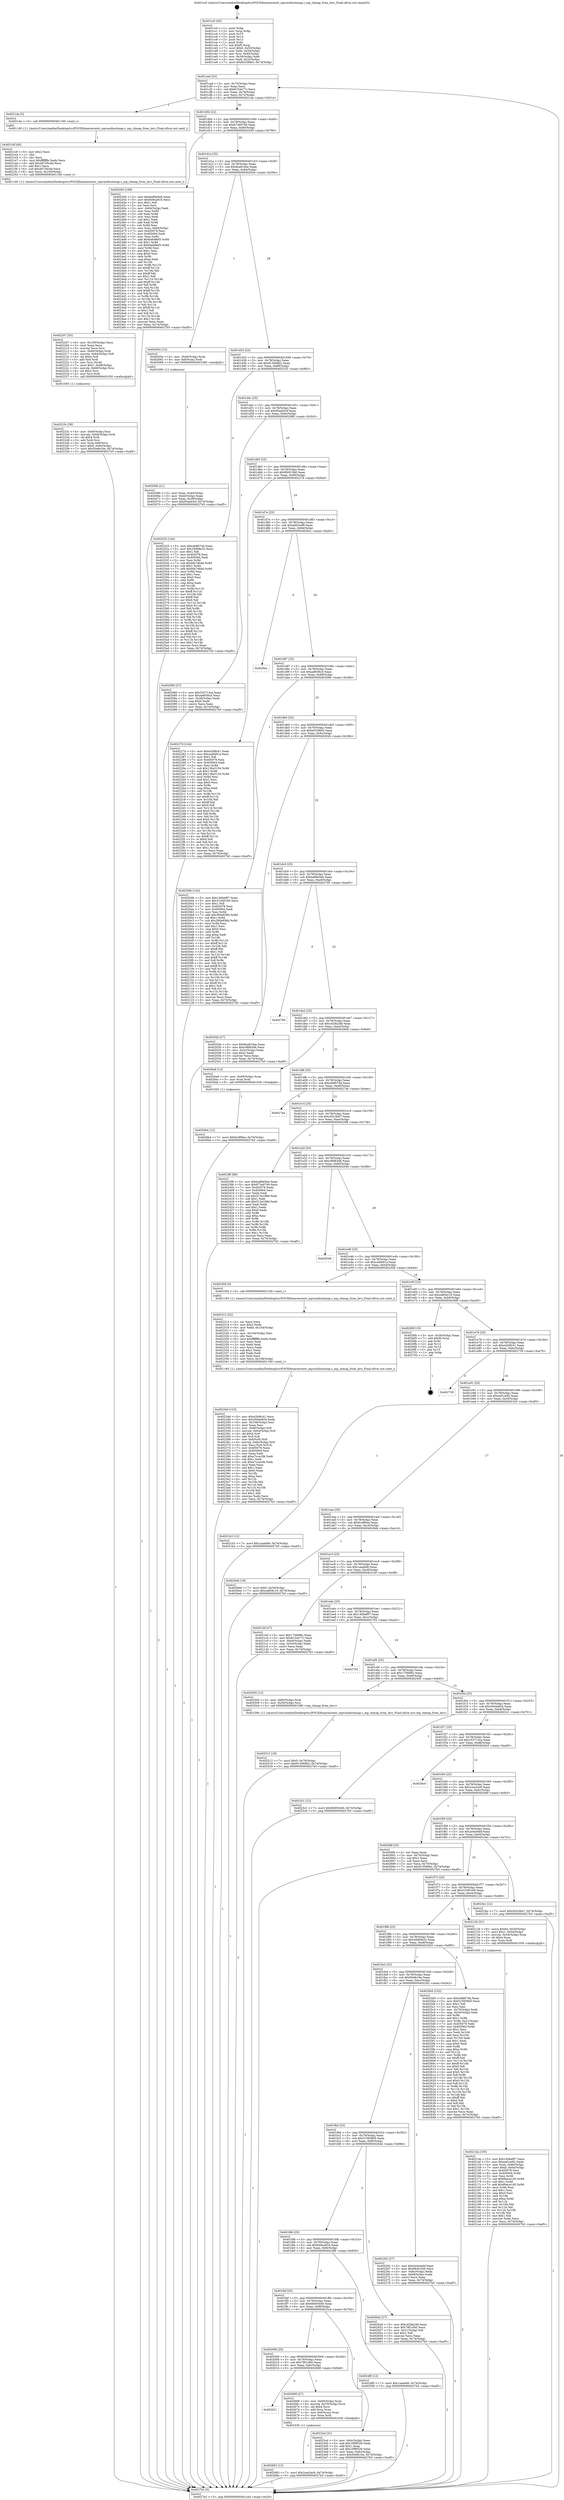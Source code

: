 digraph "0x401cc0" {
  label = "0x401cc0 (/mnt/c/Users/mathe/Desktop/tcc/POCII/binaries/extr_mpvaudiochmap.c_mp_chmap_from_lavc_Final-ollvm.out::main(0))"
  labelloc = "t"
  node[shape=record]

  Entry [label="",width=0.3,height=0.3,shape=circle,fillcolor=black,style=filled]
  "0x401ced" [label="{
     0x401ced [23]\l
     | [instrs]\l
     &nbsp;&nbsp;0x401ced \<+3\>: mov -0x74(%rbp),%eax\l
     &nbsp;&nbsp;0x401cf0 \<+2\>: mov %eax,%ecx\l
     &nbsp;&nbsp;0x401cf2 \<+6\>: sub $0x8154e77c,%ecx\l
     &nbsp;&nbsp;0x401cf8 \<+3\>: mov %eax,-0x78(%rbp)\l
     &nbsp;&nbsp;0x401cfb \<+3\>: mov %ecx,-0x7c(%rbp)\l
     &nbsp;&nbsp;0x401cfe \<+6\>: je 00000000004021da \<main+0x51a\>\l
  }"]
  "0x4021da" [label="{
     0x4021da [5]\l
     | [instrs]\l
     &nbsp;&nbsp;0x4021da \<+5\>: call 0000000000401160 \<next_i\>\l
     | [calls]\l
     &nbsp;&nbsp;0x401160 \{1\} (/mnt/c/Users/mathe/Desktop/tcc/POCII/binaries/extr_mpvaudiochmap.c_mp_chmap_from_lavc_Final-ollvm.out::next_i)\l
  }"]
  "0x401d04" [label="{
     0x401d04 [22]\l
     | [instrs]\l
     &nbsp;&nbsp;0x401d04 \<+5\>: jmp 0000000000401d09 \<main+0x49\>\l
     &nbsp;&nbsp;0x401d09 \<+3\>: mov -0x78(%rbp),%eax\l
     &nbsp;&nbsp;0x401d0c \<+5\>: sub $0x873e9749,%eax\l
     &nbsp;&nbsp;0x401d11 \<+3\>: mov %eax,-0x80(%rbp)\l
     &nbsp;&nbsp;0x401d14 \<+6\>: je 0000000000402450 \<main+0x790\>\l
  }"]
  Exit [label="",width=0.3,height=0.3,shape=circle,fillcolor=black,style=filled,peripheries=2]
  "0x402450" [label="{
     0x402450 [169]\l
     | [instrs]\l
     &nbsp;&nbsp;0x402450 \<+5\>: mov $0xba89e5eb,%eax\l
     &nbsp;&nbsp;0x402455 \<+5\>: mov $0x649ca916,%ecx\l
     &nbsp;&nbsp;0x40245a \<+2\>: mov $0x1,%dl\l
     &nbsp;&nbsp;0x40245c \<+2\>: xor %esi,%esi\l
     &nbsp;&nbsp;0x40245e \<+3\>: mov -0x64(%rbp),%edi\l
     &nbsp;&nbsp;0x402461 \<+3\>: mov %esi,%r8d\l
     &nbsp;&nbsp;0x402464 \<+3\>: sub %edi,%r8d\l
     &nbsp;&nbsp;0x402467 \<+2\>: mov %esi,%edi\l
     &nbsp;&nbsp;0x402469 \<+3\>: sub $0x1,%edi\l
     &nbsp;&nbsp;0x40246c \<+3\>: add %edi,%r8d\l
     &nbsp;&nbsp;0x40246f \<+3\>: sub %r8d,%esi\l
     &nbsp;&nbsp;0x402472 \<+3\>: mov %esi,-0x64(%rbp)\l
     &nbsp;&nbsp;0x402475 \<+7\>: mov 0x405078,%esi\l
     &nbsp;&nbsp;0x40247c \<+7\>: mov 0x405064,%edi\l
     &nbsp;&nbsp;0x402483 \<+3\>: mov %esi,%r8d\l
     &nbsp;&nbsp;0x402486 \<+7\>: add $0x6a6d8ef3,%r8d\l
     &nbsp;&nbsp;0x40248d \<+4\>: sub $0x1,%r8d\l
     &nbsp;&nbsp;0x402491 \<+7\>: sub $0x6a6d8ef3,%r8d\l
     &nbsp;&nbsp;0x402498 \<+4\>: imul %r8d,%esi\l
     &nbsp;&nbsp;0x40249c \<+3\>: and $0x1,%esi\l
     &nbsp;&nbsp;0x40249f \<+3\>: cmp $0x0,%esi\l
     &nbsp;&nbsp;0x4024a2 \<+4\>: sete %r9b\l
     &nbsp;&nbsp;0x4024a6 \<+3\>: cmp $0xa,%edi\l
     &nbsp;&nbsp;0x4024a9 \<+4\>: setl %r10b\l
     &nbsp;&nbsp;0x4024ad \<+3\>: mov %r9b,%r11b\l
     &nbsp;&nbsp;0x4024b0 \<+4\>: xor $0xff,%r11b\l
     &nbsp;&nbsp;0x4024b4 \<+3\>: mov %r10b,%bl\l
     &nbsp;&nbsp;0x4024b7 \<+3\>: xor $0xff,%bl\l
     &nbsp;&nbsp;0x4024ba \<+3\>: xor $0x1,%dl\l
     &nbsp;&nbsp;0x4024bd \<+3\>: mov %r11b,%r14b\l
     &nbsp;&nbsp;0x4024c0 \<+4\>: and $0xff,%r14b\l
     &nbsp;&nbsp;0x4024c4 \<+3\>: and %dl,%r9b\l
     &nbsp;&nbsp;0x4024c7 \<+3\>: mov %bl,%r15b\l
     &nbsp;&nbsp;0x4024ca \<+4\>: and $0xff,%r15b\l
     &nbsp;&nbsp;0x4024ce \<+3\>: and %dl,%r10b\l
     &nbsp;&nbsp;0x4024d1 \<+3\>: or %r9b,%r14b\l
     &nbsp;&nbsp;0x4024d4 \<+3\>: or %r10b,%r15b\l
     &nbsp;&nbsp;0x4024d7 \<+3\>: xor %r15b,%r14b\l
     &nbsp;&nbsp;0x4024da \<+3\>: or %bl,%r11b\l
     &nbsp;&nbsp;0x4024dd \<+4\>: xor $0xff,%r11b\l
     &nbsp;&nbsp;0x4024e1 \<+3\>: or $0x1,%dl\l
     &nbsp;&nbsp;0x4024e4 \<+3\>: and %dl,%r11b\l
     &nbsp;&nbsp;0x4024e7 \<+3\>: or %r11b,%r14b\l
     &nbsp;&nbsp;0x4024ea \<+4\>: test $0x1,%r14b\l
     &nbsp;&nbsp;0x4024ee \<+3\>: cmovne %ecx,%eax\l
     &nbsp;&nbsp;0x4024f1 \<+3\>: mov %eax,-0x74(%rbp)\l
     &nbsp;&nbsp;0x4024f4 \<+5\>: jmp 00000000004027b5 \<main+0xaf5\>\l
  }"]
  "0x401d1a" [label="{
     0x401d1a [25]\l
     | [instrs]\l
     &nbsp;&nbsp;0x401d1a \<+5\>: jmp 0000000000401d1f \<main+0x5f\>\l
     &nbsp;&nbsp;0x401d1f \<+3\>: mov -0x78(%rbp),%eax\l
     &nbsp;&nbsp;0x401d22 \<+5\>: sub $0x8ca810ee,%eax\l
     &nbsp;&nbsp;0x401d27 \<+6\>: mov %eax,-0x84(%rbp)\l
     &nbsp;&nbsp;0x401d2d \<+6\>: je 000000000040205e \<main+0x39e\>\l
  }"]
  "0x4026b4" [label="{
     0x4026b4 [12]\l
     | [instrs]\l
     &nbsp;&nbsp;0x4026b4 \<+7\>: movl $0xfcc8f0ea,-0x74(%rbp)\l
     &nbsp;&nbsp;0x4026bb \<+5\>: jmp 00000000004027b5 \<main+0xaf5\>\l
  }"]
  "0x40205e" [label="{
     0x40205e [13]\l
     | [instrs]\l
     &nbsp;&nbsp;0x40205e \<+4\>: mov -0x40(%rbp),%rax\l
     &nbsp;&nbsp;0x402062 \<+4\>: mov 0x8(%rax),%rdi\l
     &nbsp;&nbsp;0x402066 \<+5\>: call 0000000000401060 \<atoi@plt\>\l
     | [calls]\l
     &nbsp;&nbsp;0x401060 \{1\} (unknown)\l
  }"]
  "0x401d33" [label="{
     0x401d33 [25]\l
     | [instrs]\l
     &nbsp;&nbsp;0x401d33 \<+5\>: jmp 0000000000401d38 \<main+0x78\>\l
     &nbsp;&nbsp;0x401d38 \<+3\>: mov -0x78(%rbp),%eax\l
     &nbsp;&nbsp;0x401d3b \<+5\>: sub $0x913069b2,%eax\l
     &nbsp;&nbsp;0x401d40 \<+6\>: mov %eax,-0x88(%rbp)\l
     &nbsp;&nbsp;0x401d46 \<+6\>: je 0000000000402525 \<main+0x865\>\l
  }"]
  "0x402683" [label="{
     0x402683 [12]\l
     | [instrs]\l
     &nbsp;&nbsp;0x402683 \<+7\>: movl $0x2cea3ac9,-0x74(%rbp)\l
     &nbsp;&nbsp;0x40268a \<+5\>: jmp 00000000004027b5 \<main+0xaf5\>\l
  }"]
  "0x402525" [label="{
     0x402525 [144]\l
     | [instrs]\l
     &nbsp;&nbsp;0x402525 \<+5\>: mov $0xc8df07d4,%eax\l
     &nbsp;&nbsp;0x40252a \<+5\>: mov $0x3dd08e32,%ecx\l
     &nbsp;&nbsp;0x40252f \<+2\>: mov $0x1,%dl\l
     &nbsp;&nbsp;0x402531 \<+7\>: mov 0x405078,%esi\l
     &nbsp;&nbsp;0x402538 \<+7\>: mov 0x405064,%edi\l
     &nbsp;&nbsp;0x40253f \<+3\>: mov %esi,%r8d\l
     &nbsp;&nbsp;0x402542 \<+7\>: sub $0xbfa746dd,%r8d\l
     &nbsp;&nbsp;0x402549 \<+4\>: sub $0x1,%r8d\l
     &nbsp;&nbsp;0x40254d \<+7\>: add $0xbfa746dd,%r8d\l
     &nbsp;&nbsp;0x402554 \<+4\>: imul %r8d,%esi\l
     &nbsp;&nbsp;0x402558 \<+3\>: and $0x1,%esi\l
     &nbsp;&nbsp;0x40255b \<+3\>: cmp $0x0,%esi\l
     &nbsp;&nbsp;0x40255e \<+4\>: sete %r9b\l
     &nbsp;&nbsp;0x402562 \<+3\>: cmp $0xa,%edi\l
     &nbsp;&nbsp;0x402565 \<+4\>: setl %r10b\l
     &nbsp;&nbsp;0x402569 \<+3\>: mov %r9b,%r11b\l
     &nbsp;&nbsp;0x40256c \<+4\>: xor $0xff,%r11b\l
     &nbsp;&nbsp;0x402570 \<+3\>: mov %r10b,%bl\l
     &nbsp;&nbsp;0x402573 \<+3\>: xor $0xff,%bl\l
     &nbsp;&nbsp;0x402576 \<+3\>: xor $0x0,%dl\l
     &nbsp;&nbsp;0x402579 \<+3\>: mov %r11b,%r14b\l
     &nbsp;&nbsp;0x40257c \<+4\>: and $0x0,%r14b\l
     &nbsp;&nbsp;0x402580 \<+3\>: and %dl,%r9b\l
     &nbsp;&nbsp;0x402583 \<+3\>: mov %bl,%r15b\l
     &nbsp;&nbsp;0x402586 \<+4\>: and $0x0,%r15b\l
     &nbsp;&nbsp;0x40258a \<+3\>: and %dl,%r10b\l
     &nbsp;&nbsp;0x40258d \<+3\>: or %r9b,%r14b\l
     &nbsp;&nbsp;0x402590 \<+3\>: or %r10b,%r15b\l
     &nbsp;&nbsp;0x402593 \<+3\>: xor %r15b,%r14b\l
     &nbsp;&nbsp;0x402596 \<+3\>: or %bl,%r11b\l
     &nbsp;&nbsp;0x402599 \<+4\>: xor $0xff,%r11b\l
     &nbsp;&nbsp;0x40259d \<+3\>: or $0x0,%dl\l
     &nbsp;&nbsp;0x4025a0 \<+3\>: and %dl,%r11b\l
     &nbsp;&nbsp;0x4025a3 \<+3\>: or %r11b,%r14b\l
     &nbsp;&nbsp;0x4025a6 \<+4\>: test $0x1,%r14b\l
     &nbsp;&nbsp;0x4025aa \<+3\>: cmovne %ecx,%eax\l
     &nbsp;&nbsp;0x4025ad \<+3\>: mov %eax,-0x74(%rbp)\l
     &nbsp;&nbsp;0x4025b0 \<+5\>: jmp 00000000004027b5 \<main+0xaf5\>\l
  }"]
  "0x401d4c" [label="{
     0x401d4c [25]\l
     | [instrs]\l
     &nbsp;&nbsp;0x401d4c \<+5\>: jmp 0000000000401d51 \<main+0x91\>\l
     &nbsp;&nbsp;0x401d51 \<+3\>: mov -0x78(%rbp),%eax\l
     &nbsp;&nbsp;0x401d54 \<+5\>: sub $0x95aeb3cf,%eax\l
     &nbsp;&nbsp;0x401d59 \<+6\>: mov %eax,-0x8c(%rbp)\l
     &nbsp;&nbsp;0x401d5f \<+6\>: je 0000000000402080 \<main+0x3c0\>\l
  }"]
  "0x402021" [label="{
     0x402021\l
  }", style=dashed]
  "0x402080" [label="{
     0x402080 [27]\l
     | [instrs]\l
     &nbsp;&nbsp;0x402080 \<+5\>: mov $0x253713ca,%eax\l
     &nbsp;&nbsp;0x402085 \<+5\>: mov $0xaef036c5,%ecx\l
     &nbsp;&nbsp;0x40208a \<+3\>: mov -0x28(%rbp),%edx\l
     &nbsp;&nbsp;0x40208d \<+3\>: cmp $0x0,%edx\l
     &nbsp;&nbsp;0x402090 \<+3\>: cmove %ecx,%eax\l
     &nbsp;&nbsp;0x402093 \<+3\>: mov %eax,-0x74(%rbp)\l
     &nbsp;&nbsp;0x402096 \<+5\>: jmp 00000000004027b5 \<main+0xaf5\>\l
  }"]
  "0x401d65" [label="{
     0x401d65 [25]\l
     | [instrs]\l
     &nbsp;&nbsp;0x401d65 \<+5\>: jmp 0000000000401d6a \<main+0xaa\>\l
     &nbsp;&nbsp;0x401d6a \<+3\>: mov -0x78(%rbp),%eax\l
     &nbsp;&nbsp;0x401d6d \<+5\>: sub $0x9fc915b6,%eax\l
     &nbsp;&nbsp;0x401d72 \<+6\>: mov %eax,-0x90(%rbp)\l
     &nbsp;&nbsp;0x401d78 \<+6\>: je 000000000040227d \<main+0x5bd\>\l
  }"]
  "0x402668" [label="{
     0x402668 [27]\l
     | [instrs]\l
     &nbsp;&nbsp;0x402668 \<+4\>: mov -0x60(%rbp),%rax\l
     &nbsp;&nbsp;0x40266c \<+4\>: movslq -0x70(%rbp),%rcx\l
     &nbsp;&nbsp;0x402670 \<+4\>: shl $0x4,%rcx\l
     &nbsp;&nbsp;0x402674 \<+3\>: add %rcx,%rax\l
     &nbsp;&nbsp;0x402677 \<+4\>: mov 0x8(%rax),%rax\l
     &nbsp;&nbsp;0x40267b \<+3\>: mov %rax,%rdi\l
     &nbsp;&nbsp;0x40267e \<+5\>: call 0000000000401030 \<free@plt\>\l
     | [calls]\l
     &nbsp;&nbsp;0x401030 \{1\} (unknown)\l
  }"]
  "0x40227d" [label="{
     0x40227d [144]\l
     | [instrs]\l
     &nbsp;&nbsp;0x40227d \<+5\>: mov $0xe2b9fc41,%eax\l
     &nbsp;&nbsp;0x402282 \<+5\>: mov $0xca4f491a,%ecx\l
     &nbsp;&nbsp;0x402287 \<+2\>: mov $0x1,%dl\l
     &nbsp;&nbsp;0x402289 \<+7\>: mov 0x405078,%esi\l
     &nbsp;&nbsp;0x402290 \<+7\>: mov 0x405064,%edi\l
     &nbsp;&nbsp;0x402297 \<+3\>: mov %esi,%r8d\l
     &nbsp;&nbsp;0x40229a \<+7\>: sub $0x136a3154,%r8d\l
     &nbsp;&nbsp;0x4022a1 \<+4\>: sub $0x1,%r8d\l
     &nbsp;&nbsp;0x4022a5 \<+7\>: add $0x136a3154,%r8d\l
     &nbsp;&nbsp;0x4022ac \<+4\>: imul %r8d,%esi\l
     &nbsp;&nbsp;0x4022b0 \<+3\>: and $0x1,%esi\l
     &nbsp;&nbsp;0x4022b3 \<+3\>: cmp $0x0,%esi\l
     &nbsp;&nbsp;0x4022b6 \<+4\>: sete %r9b\l
     &nbsp;&nbsp;0x4022ba \<+3\>: cmp $0xa,%edi\l
     &nbsp;&nbsp;0x4022bd \<+4\>: setl %r10b\l
     &nbsp;&nbsp;0x4022c1 \<+3\>: mov %r9b,%r11b\l
     &nbsp;&nbsp;0x4022c4 \<+4\>: xor $0xff,%r11b\l
     &nbsp;&nbsp;0x4022c8 \<+3\>: mov %r10b,%bl\l
     &nbsp;&nbsp;0x4022cb \<+3\>: xor $0xff,%bl\l
     &nbsp;&nbsp;0x4022ce \<+3\>: xor $0x0,%dl\l
     &nbsp;&nbsp;0x4022d1 \<+3\>: mov %r11b,%r14b\l
     &nbsp;&nbsp;0x4022d4 \<+4\>: and $0x0,%r14b\l
     &nbsp;&nbsp;0x4022d8 \<+3\>: and %dl,%r9b\l
     &nbsp;&nbsp;0x4022db \<+3\>: mov %bl,%r15b\l
     &nbsp;&nbsp;0x4022de \<+4\>: and $0x0,%r15b\l
     &nbsp;&nbsp;0x4022e2 \<+3\>: and %dl,%r10b\l
     &nbsp;&nbsp;0x4022e5 \<+3\>: or %r9b,%r14b\l
     &nbsp;&nbsp;0x4022e8 \<+3\>: or %r10b,%r15b\l
     &nbsp;&nbsp;0x4022eb \<+3\>: xor %r15b,%r14b\l
     &nbsp;&nbsp;0x4022ee \<+3\>: or %bl,%r11b\l
     &nbsp;&nbsp;0x4022f1 \<+4\>: xor $0xff,%r11b\l
     &nbsp;&nbsp;0x4022f5 \<+3\>: or $0x0,%dl\l
     &nbsp;&nbsp;0x4022f8 \<+3\>: and %dl,%r11b\l
     &nbsp;&nbsp;0x4022fb \<+3\>: or %r11b,%r14b\l
     &nbsp;&nbsp;0x4022fe \<+4\>: test $0x1,%r14b\l
     &nbsp;&nbsp;0x402302 \<+3\>: cmovne %ecx,%eax\l
     &nbsp;&nbsp;0x402305 \<+3\>: mov %eax,-0x74(%rbp)\l
     &nbsp;&nbsp;0x402308 \<+5\>: jmp 00000000004027b5 \<main+0xaf5\>\l
  }"]
  "0x401d7e" [label="{
     0x401d7e [25]\l
     | [instrs]\l
     &nbsp;&nbsp;0x401d7e \<+5\>: jmp 0000000000401d83 \<main+0xc3\>\l
     &nbsp;&nbsp;0x401d83 \<+3\>: mov -0x78(%rbp),%eax\l
     &nbsp;&nbsp;0x401d86 \<+5\>: sub $0xab63cef9,%eax\l
     &nbsp;&nbsp;0x401d8b \<+6\>: mov %eax,-0x94(%rbp)\l
     &nbsp;&nbsp;0x401d91 \<+6\>: je 00000000004026cc \<main+0xa0c\>\l
  }"]
  "0x402512" [label="{
     0x402512 [19]\l
     | [instrs]\l
     &nbsp;&nbsp;0x402512 \<+7\>: movl $0x0,-0x70(%rbp)\l
     &nbsp;&nbsp;0x402519 \<+7\>: movl $0x913069b2,-0x74(%rbp)\l
     &nbsp;&nbsp;0x402520 \<+5\>: jmp 00000000004027b5 \<main+0xaf5\>\l
  }"]
  "0x4026cc" [label="{
     0x4026cc\l
  }", style=dashed]
  "0x401d97" [label="{
     0x401d97 [25]\l
     | [instrs]\l
     &nbsp;&nbsp;0x401d97 \<+5\>: jmp 0000000000401d9c \<main+0xdc\>\l
     &nbsp;&nbsp;0x401d9c \<+3\>: mov -0x78(%rbp),%eax\l
     &nbsp;&nbsp;0x401d9f \<+5\>: sub $0xaef036c5,%eax\l
     &nbsp;&nbsp;0x401da4 \<+6\>: mov %eax,-0x98(%rbp)\l
     &nbsp;&nbsp;0x401daa \<+6\>: je 000000000040209b \<main+0x3db\>\l
  }"]
  "0x402008" [label="{
     0x402008 [25]\l
     | [instrs]\l
     &nbsp;&nbsp;0x402008 \<+5\>: jmp 000000000040200d \<main+0x34d\>\l
     &nbsp;&nbsp;0x40200d \<+3\>: mov -0x78(%rbp),%eax\l
     &nbsp;&nbsp;0x402010 \<+5\>: sub $0x79f1cf40,%eax\l
     &nbsp;&nbsp;0x402015 \<+6\>: mov %eax,-0xfc(%rbp)\l
     &nbsp;&nbsp;0x40201b \<+6\>: je 0000000000402668 \<main+0x9a8\>\l
  }"]
  "0x40209b" [label="{
     0x40209b [144]\l
     | [instrs]\l
     &nbsp;&nbsp;0x40209b \<+5\>: mov $0x140bef97,%eax\l
     &nbsp;&nbsp;0x4020a0 \<+5\>: mov $0x31040160,%ecx\l
     &nbsp;&nbsp;0x4020a5 \<+2\>: mov $0x1,%dl\l
     &nbsp;&nbsp;0x4020a7 \<+7\>: mov 0x405078,%esi\l
     &nbsp;&nbsp;0x4020ae \<+7\>: mov 0x405064,%edi\l
     &nbsp;&nbsp;0x4020b5 \<+3\>: mov %esi,%r8d\l
     &nbsp;&nbsp;0x4020b8 \<+7\>: add $0x390a936b,%r8d\l
     &nbsp;&nbsp;0x4020bf \<+4\>: sub $0x1,%r8d\l
     &nbsp;&nbsp;0x4020c3 \<+7\>: sub $0x390a936b,%r8d\l
     &nbsp;&nbsp;0x4020ca \<+4\>: imul %r8d,%esi\l
     &nbsp;&nbsp;0x4020ce \<+3\>: and $0x1,%esi\l
     &nbsp;&nbsp;0x4020d1 \<+3\>: cmp $0x0,%esi\l
     &nbsp;&nbsp;0x4020d4 \<+4\>: sete %r9b\l
     &nbsp;&nbsp;0x4020d8 \<+3\>: cmp $0xa,%edi\l
     &nbsp;&nbsp;0x4020db \<+4\>: setl %r10b\l
     &nbsp;&nbsp;0x4020df \<+3\>: mov %r9b,%r11b\l
     &nbsp;&nbsp;0x4020e2 \<+4\>: xor $0xff,%r11b\l
     &nbsp;&nbsp;0x4020e6 \<+3\>: mov %r10b,%bl\l
     &nbsp;&nbsp;0x4020e9 \<+3\>: xor $0xff,%bl\l
     &nbsp;&nbsp;0x4020ec \<+3\>: xor $0x1,%dl\l
     &nbsp;&nbsp;0x4020ef \<+3\>: mov %r11b,%r14b\l
     &nbsp;&nbsp;0x4020f2 \<+4\>: and $0xff,%r14b\l
     &nbsp;&nbsp;0x4020f6 \<+3\>: and %dl,%r9b\l
     &nbsp;&nbsp;0x4020f9 \<+3\>: mov %bl,%r15b\l
     &nbsp;&nbsp;0x4020fc \<+4\>: and $0xff,%r15b\l
     &nbsp;&nbsp;0x402100 \<+3\>: and %dl,%r10b\l
     &nbsp;&nbsp;0x402103 \<+3\>: or %r9b,%r14b\l
     &nbsp;&nbsp;0x402106 \<+3\>: or %r10b,%r15b\l
     &nbsp;&nbsp;0x402109 \<+3\>: xor %r15b,%r14b\l
     &nbsp;&nbsp;0x40210c \<+3\>: or %bl,%r11b\l
     &nbsp;&nbsp;0x40210f \<+4\>: xor $0xff,%r11b\l
     &nbsp;&nbsp;0x402113 \<+3\>: or $0x1,%dl\l
     &nbsp;&nbsp;0x402116 \<+3\>: and %dl,%r11b\l
     &nbsp;&nbsp;0x402119 \<+3\>: or %r11b,%r14b\l
     &nbsp;&nbsp;0x40211c \<+4\>: test $0x1,%r14b\l
     &nbsp;&nbsp;0x402120 \<+3\>: cmovne %ecx,%eax\l
     &nbsp;&nbsp;0x402123 \<+3\>: mov %eax,-0x74(%rbp)\l
     &nbsp;&nbsp;0x402126 \<+5\>: jmp 00000000004027b5 \<main+0xaf5\>\l
  }"]
  "0x401db0" [label="{
     0x401db0 [25]\l
     | [instrs]\l
     &nbsp;&nbsp;0x401db0 \<+5\>: jmp 0000000000401db5 \<main+0xf5\>\l
     &nbsp;&nbsp;0x401db5 \<+3\>: mov -0x78(%rbp),%eax\l
     &nbsp;&nbsp;0x401db8 \<+5\>: sub $0xb0338fe5,%eax\l
     &nbsp;&nbsp;0x401dbd \<+6\>: mov %eax,-0x9c(%rbp)\l
     &nbsp;&nbsp;0x401dc3 \<+6\>: je 000000000040202b \<main+0x36b\>\l
  }"]
  "0x4023cd" [label="{
     0x4023cd [31]\l
     | [instrs]\l
     &nbsp;&nbsp;0x4023cd \<+3\>: mov -0x6c(%rbp),%eax\l
     &nbsp;&nbsp;0x4023d0 \<+5\>: add $0x10f9f326,%eax\l
     &nbsp;&nbsp;0x4023d5 \<+3\>: add $0x1,%eax\l
     &nbsp;&nbsp;0x4023d8 \<+5\>: sub $0x10f9f326,%eax\l
     &nbsp;&nbsp;0x4023dd \<+3\>: mov %eax,-0x6c(%rbp)\l
     &nbsp;&nbsp;0x4023e0 \<+7\>: movl $0x50efe16a,-0x74(%rbp)\l
     &nbsp;&nbsp;0x4023e7 \<+5\>: jmp 00000000004027b5 \<main+0xaf5\>\l
  }"]
  "0x40202b" [label="{
     0x40202b [27]\l
     | [instrs]\l
     &nbsp;&nbsp;0x40202b \<+5\>: mov $0x8ca810ee,%eax\l
     &nbsp;&nbsp;0x402030 \<+5\>: mov $0xc9fd63d6,%ecx\l
     &nbsp;&nbsp;0x402035 \<+3\>: mov -0x2c(%rbp),%edx\l
     &nbsp;&nbsp;0x402038 \<+3\>: cmp $0x2,%edx\l
     &nbsp;&nbsp;0x40203b \<+3\>: cmovne %ecx,%eax\l
     &nbsp;&nbsp;0x40203e \<+3\>: mov %eax,-0x74(%rbp)\l
     &nbsp;&nbsp;0x402041 \<+5\>: jmp 00000000004027b5 \<main+0xaf5\>\l
  }"]
  "0x401dc9" [label="{
     0x401dc9 [25]\l
     | [instrs]\l
     &nbsp;&nbsp;0x401dc9 \<+5\>: jmp 0000000000401dce \<main+0x10e\>\l
     &nbsp;&nbsp;0x401dce \<+3\>: mov -0x78(%rbp),%eax\l
     &nbsp;&nbsp;0x401dd1 \<+5\>: sub $0xba89e5eb,%eax\l
     &nbsp;&nbsp;0x401dd6 \<+6\>: mov %eax,-0xa0(%rbp)\l
     &nbsp;&nbsp;0x401ddc \<+6\>: je 0000000000402795 \<main+0xad5\>\l
  }"]
  "0x4027b5" [label="{
     0x4027b5 [5]\l
     | [instrs]\l
     &nbsp;&nbsp;0x4027b5 \<+5\>: jmp 0000000000401ced \<main+0x2d\>\l
  }"]
  "0x401cc0" [label="{
     0x401cc0 [45]\l
     | [instrs]\l
     &nbsp;&nbsp;0x401cc0 \<+1\>: push %rbp\l
     &nbsp;&nbsp;0x401cc1 \<+3\>: mov %rsp,%rbp\l
     &nbsp;&nbsp;0x401cc4 \<+2\>: push %r15\l
     &nbsp;&nbsp;0x401cc6 \<+2\>: push %r14\l
     &nbsp;&nbsp;0x401cc8 \<+2\>: push %r12\l
     &nbsp;&nbsp;0x401cca \<+1\>: push %rbx\l
     &nbsp;&nbsp;0x401ccb \<+7\>: sub $0xf0,%rsp\l
     &nbsp;&nbsp;0x401cd2 \<+7\>: movl $0x0,-0x30(%rbp)\l
     &nbsp;&nbsp;0x401cd9 \<+3\>: mov %edi,-0x34(%rbp)\l
     &nbsp;&nbsp;0x401cdc \<+4\>: mov %rsi,-0x40(%rbp)\l
     &nbsp;&nbsp;0x401ce0 \<+3\>: mov -0x34(%rbp),%edi\l
     &nbsp;&nbsp;0x401ce3 \<+3\>: mov %edi,-0x2c(%rbp)\l
     &nbsp;&nbsp;0x401ce6 \<+7\>: movl $0xb0338fe5,-0x74(%rbp)\l
  }"]
  "0x40206b" [label="{
     0x40206b [21]\l
     | [instrs]\l
     &nbsp;&nbsp;0x40206b \<+3\>: mov %eax,-0x44(%rbp)\l
     &nbsp;&nbsp;0x40206e \<+3\>: mov -0x44(%rbp),%eax\l
     &nbsp;&nbsp;0x402071 \<+3\>: mov %eax,-0x28(%rbp)\l
     &nbsp;&nbsp;0x402074 \<+7\>: movl $0x95aeb3cf,-0x74(%rbp)\l
     &nbsp;&nbsp;0x40207b \<+5\>: jmp 00000000004027b5 \<main+0xaf5\>\l
  }"]
  "0x401fef" [label="{
     0x401fef [25]\l
     | [instrs]\l
     &nbsp;&nbsp;0x401fef \<+5\>: jmp 0000000000401ff4 \<main+0x334\>\l
     &nbsp;&nbsp;0x401ff4 \<+3\>: mov -0x78(%rbp),%eax\l
     &nbsp;&nbsp;0x401ff7 \<+5\>: sub $0x66005440,%eax\l
     &nbsp;&nbsp;0x401ffc \<+6\>: mov %eax,-0xf8(%rbp)\l
     &nbsp;&nbsp;0x402002 \<+6\>: je 00000000004023cd \<main+0x70d\>\l
  }"]
  "0x402795" [label="{
     0x402795\l
  }", style=dashed]
  "0x401de2" [label="{
     0x401de2 [25]\l
     | [instrs]\l
     &nbsp;&nbsp;0x401de2 \<+5\>: jmp 0000000000401de7 \<main+0x127\>\l
     &nbsp;&nbsp;0x401de7 \<+3\>: mov -0x78(%rbp),%eax\l
     &nbsp;&nbsp;0x401dea \<+5\>: sub $0xc428a248,%eax\l
     &nbsp;&nbsp;0x401def \<+6\>: mov %eax,-0xa4(%rbp)\l
     &nbsp;&nbsp;0x401df5 \<+6\>: je 00000000004026a8 \<main+0x9e8\>\l
  }"]
  "0x4024f9" [label="{
     0x4024f9 [12]\l
     | [instrs]\l
     &nbsp;&nbsp;0x4024f9 \<+7\>: movl $0x1aaa946,-0x74(%rbp)\l
     &nbsp;&nbsp;0x402500 \<+5\>: jmp 00000000004027b5 \<main+0xaf5\>\l
  }"]
  "0x4026a8" [label="{
     0x4026a8 [12]\l
     | [instrs]\l
     &nbsp;&nbsp;0x4026a8 \<+4\>: mov -0x60(%rbp),%rax\l
     &nbsp;&nbsp;0x4026ac \<+3\>: mov %rax,%rdi\l
     &nbsp;&nbsp;0x4026af \<+5\>: call 0000000000401030 \<free@plt\>\l
     | [calls]\l
     &nbsp;&nbsp;0x401030 \{1\} (unknown)\l
  }"]
  "0x401dfb" [label="{
     0x401dfb [25]\l
     | [instrs]\l
     &nbsp;&nbsp;0x401dfb \<+5\>: jmp 0000000000401e00 \<main+0x140\>\l
     &nbsp;&nbsp;0x401e00 \<+3\>: mov -0x78(%rbp),%eax\l
     &nbsp;&nbsp;0x401e03 \<+5\>: sub $0xc8df07d4,%eax\l
     &nbsp;&nbsp;0x401e08 \<+6\>: mov %eax,-0xa8(%rbp)\l
     &nbsp;&nbsp;0x401e0e \<+6\>: je 00000000004027ae \<main+0xaee\>\l
  }"]
  "0x401fd6" [label="{
     0x401fd6 [25]\l
     | [instrs]\l
     &nbsp;&nbsp;0x401fd6 \<+5\>: jmp 0000000000401fdb \<main+0x31b\>\l
     &nbsp;&nbsp;0x401fdb \<+3\>: mov -0x78(%rbp),%eax\l
     &nbsp;&nbsp;0x401fde \<+5\>: sub $0x649ca916,%eax\l
     &nbsp;&nbsp;0x401fe3 \<+6\>: mov %eax,-0xf4(%rbp)\l
     &nbsp;&nbsp;0x401fe9 \<+6\>: je 00000000004024f9 \<main+0x839\>\l
  }"]
  "0x4027ae" [label="{
     0x4027ae\l
  }", style=dashed]
  "0x401e14" [label="{
     0x401e14 [25]\l
     | [instrs]\l
     &nbsp;&nbsp;0x401e14 \<+5\>: jmp 0000000000401e19 \<main+0x159\>\l
     &nbsp;&nbsp;0x401e19 \<+3\>: mov -0x78(%rbp),%eax\l
     &nbsp;&nbsp;0x401e1c \<+5\>: sub $0xc93c3bb7,%eax\l
     &nbsp;&nbsp;0x401e21 \<+6\>: mov %eax,-0xac(%rbp)\l
     &nbsp;&nbsp;0x401e27 \<+6\>: je 00000000004023f8 \<main+0x738\>\l
  }"]
  "0x40264d" [label="{
     0x40264d [27]\l
     | [instrs]\l
     &nbsp;&nbsp;0x40264d \<+5\>: mov $0xc428a248,%eax\l
     &nbsp;&nbsp;0x402652 \<+5\>: mov $0x79f1cf40,%ecx\l
     &nbsp;&nbsp;0x402657 \<+3\>: mov -0x21(%rbp),%dl\l
     &nbsp;&nbsp;0x40265a \<+3\>: test $0x1,%dl\l
     &nbsp;&nbsp;0x40265d \<+3\>: cmovne %ecx,%eax\l
     &nbsp;&nbsp;0x402660 \<+3\>: mov %eax,-0x74(%rbp)\l
     &nbsp;&nbsp;0x402663 \<+5\>: jmp 00000000004027b5 \<main+0xaf5\>\l
  }"]
  "0x4023f8" [label="{
     0x4023f8 [88]\l
     | [instrs]\l
     &nbsp;&nbsp;0x4023f8 \<+5\>: mov $0xba89e5eb,%eax\l
     &nbsp;&nbsp;0x4023fd \<+5\>: mov $0x873e9749,%ecx\l
     &nbsp;&nbsp;0x402402 \<+7\>: mov 0x405078,%edx\l
     &nbsp;&nbsp;0x402409 \<+7\>: mov 0x405064,%esi\l
     &nbsp;&nbsp;0x402410 \<+2\>: mov %edx,%edi\l
     &nbsp;&nbsp;0x402412 \<+6\>: sub $0x513a188d,%edi\l
     &nbsp;&nbsp;0x402418 \<+3\>: sub $0x1,%edi\l
     &nbsp;&nbsp;0x40241b \<+6\>: add $0x513a188d,%edi\l
     &nbsp;&nbsp;0x402421 \<+3\>: imul %edi,%edx\l
     &nbsp;&nbsp;0x402424 \<+3\>: and $0x1,%edx\l
     &nbsp;&nbsp;0x402427 \<+3\>: cmp $0x0,%edx\l
     &nbsp;&nbsp;0x40242a \<+4\>: sete %r8b\l
     &nbsp;&nbsp;0x40242e \<+3\>: cmp $0xa,%esi\l
     &nbsp;&nbsp;0x402431 \<+4\>: setl %r9b\l
     &nbsp;&nbsp;0x402435 \<+3\>: mov %r8b,%r10b\l
     &nbsp;&nbsp;0x402438 \<+3\>: and %r9b,%r10b\l
     &nbsp;&nbsp;0x40243b \<+3\>: xor %r9b,%r8b\l
     &nbsp;&nbsp;0x40243e \<+3\>: or %r8b,%r10b\l
     &nbsp;&nbsp;0x402441 \<+4\>: test $0x1,%r10b\l
     &nbsp;&nbsp;0x402445 \<+3\>: cmovne %ecx,%eax\l
     &nbsp;&nbsp;0x402448 \<+3\>: mov %eax,-0x74(%rbp)\l
     &nbsp;&nbsp;0x40244b \<+5\>: jmp 00000000004027b5 \<main+0xaf5\>\l
  }"]
  "0x401e2d" [label="{
     0x401e2d [25]\l
     | [instrs]\l
     &nbsp;&nbsp;0x401e2d \<+5\>: jmp 0000000000401e32 \<main+0x172\>\l
     &nbsp;&nbsp;0x401e32 \<+3\>: mov -0x78(%rbp),%eax\l
     &nbsp;&nbsp;0x401e35 \<+5\>: sub $0xc9fd63d6,%eax\l
     &nbsp;&nbsp;0x401e3a \<+6\>: mov %eax,-0xb0(%rbp)\l
     &nbsp;&nbsp;0x401e40 \<+6\>: je 0000000000402046 \<main+0x386\>\l
  }"]
  "0x402346" [label="{
     0x402346 [123]\l
     | [instrs]\l
     &nbsp;&nbsp;0x402346 \<+5\>: mov $0xe2b9fc41,%ecx\l
     &nbsp;&nbsp;0x40234b \<+5\>: mov $0x2044e654,%edx\l
     &nbsp;&nbsp;0x402350 \<+6\>: mov -0x108(%rbp),%esi\l
     &nbsp;&nbsp;0x402356 \<+3\>: imul %eax,%esi\l
     &nbsp;&nbsp;0x402359 \<+4\>: mov -0x60(%rbp),%r8\l
     &nbsp;&nbsp;0x40235d \<+4\>: movslq -0x64(%rbp),%r9\l
     &nbsp;&nbsp;0x402361 \<+4\>: shl $0x4,%r9\l
     &nbsp;&nbsp;0x402365 \<+3\>: add %r9,%r8\l
     &nbsp;&nbsp;0x402368 \<+4\>: mov 0x8(%r8),%r8\l
     &nbsp;&nbsp;0x40236c \<+4\>: movslq -0x6c(%rbp),%r9\l
     &nbsp;&nbsp;0x402370 \<+4\>: mov %esi,(%r8,%r9,4)\l
     &nbsp;&nbsp;0x402374 \<+7\>: mov 0x405078,%eax\l
     &nbsp;&nbsp;0x40237b \<+7\>: mov 0x405064,%esi\l
     &nbsp;&nbsp;0x402382 \<+2\>: mov %eax,%edi\l
     &nbsp;&nbsp;0x402384 \<+6\>: add $0xe7cca16b,%edi\l
     &nbsp;&nbsp;0x40238a \<+3\>: sub $0x1,%edi\l
     &nbsp;&nbsp;0x40238d \<+6\>: sub $0xe7cca16b,%edi\l
     &nbsp;&nbsp;0x402393 \<+3\>: imul %edi,%eax\l
     &nbsp;&nbsp;0x402396 \<+3\>: and $0x1,%eax\l
     &nbsp;&nbsp;0x402399 \<+3\>: cmp $0x0,%eax\l
     &nbsp;&nbsp;0x40239c \<+4\>: sete %r10b\l
     &nbsp;&nbsp;0x4023a0 \<+3\>: cmp $0xa,%esi\l
     &nbsp;&nbsp;0x4023a3 \<+4\>: setl %r11b\l
     &nbsp;&nbsp;0x4023a7 \<+3\>: mov %r10b,%bl\l
     &nbsp;&nbsp;0x4023aa \<+3\>: and %r11b,%bl\l
     &nbsp;&nbsp;0x4023ad \<+3\>: xor %r11b,%r10b\l
     &nbsp;&nbsp;0x4023b0 \<+3\>: or %r10b,%bl\l
     &nbsp;&nbsp;0x4023b3 \<+3\>: test $0x1,%bl\l
     &nbsp;&nbsp;0x4023b6 \<+3\>: cmovne %edx,%ecx\l
     &nbsp;&nbsp;0x4023b9 \<+3\>: mov %ecx,-0x74(%rbp)\l
     &nbsp;&nbsp;0x4023bc \<+5\>: jmp 00000000004027b5 \<main+0xaf5\>\l
  }"]
  "0x402046" [label="{
     0x402046\l
  }", style=dashed]
  "0x401e46" [label="{
     0x401e46 [25]\l
     | [instrs]\l
     &nbsp;&nbsp;0x401e46 \<+5\>: jmp 0000000000401e4b \<main+0x18b\>\l
     &nbsp;&nbsp;0x401e4b \<+3\>: mov -0x78(%rbp),%eax\l
     &nbsp;&nbsp;0x401e4e \<+5\>: sub $0xca4f491a,%eax\l
     &nbsp;&nbsp;0x401e53 \<+6\>: mov %eax,-0xb4(%rbp)\l
     &nbsp;&nbsp;0x401e59 \<+6\>: je 000000000040230d \<main+0x64d\>\l
  }"]
  "0x402312" [label="{
     0x402312 [52]\l
     | [instrs]\l
     &nbsp;&nbsp;0x402312 \<+2\>: xor %ecx,%ecx\l
     &nbsp;&nbsp;0x402314 \<+5\>: mov $0x2,%edx\l
     &nbsp;&nbsp;0x402319 \<+6\>: mov %edx,-0x104(%rbp)\l
     &nbsp;&nbsp;0x40231f \<+1\>: cltd\l
     &nbsp;&nbsp;0x402320 \<+6\>: mov -0x104(%rbp),%esi\l
     &nbsp;&nbsp;0x402326 \<+2\>: idiv %esi\l
     &nbsp;&nbsp;0x402328 \<+6\>: imul $0xfffffffe,%edx,%edx\l
     &nbsp;&nbsp;0x40232e \<+2\>: mov %ecx,%edi\l
     &nbsp;&nbsp;0x402330 \<+2\>: sub %edx,%edi\l
     &nbsp;&nbsp;0x402332 \<+2\>: mov %ecx,%edx\l
     &nbsp;&nbsp;0x402334 \<+3\>: sub $0x1,%edx\l
     &nbsp;&nbsp;0x402337 \<+2\>: add %edx,%edi\l
     &nbsp;&nbsp;0x402339 \<+2\>: sub %edi,%ecx\l
     &nbsp;&nbsp;0x40233b \<+6\>: mov %ecx,-0x108(%rbp)\l
     &nbsp;&nbsp;0x402341 \<+5\>: call 0000000000401160 \<next_i\>\l
     | [calls]\l
     &nbsp;&nbsp;0x401160 \{1\} (/mnt/c/Users/mathe/Desktop/tcc/POCII/binaries/extr_mpvaudiochmap.c_mp_chmap_from_lavc_Final-ollvm.out::next_i)\l
  }"]
  "0x40230d" [label="{
     0x40230d [5]\l
     | [instrs]\l
     &nbsp;&nbsp;0x40230d \<+5\>: call 0000000000401160 \<next_i\>\l
     | [calls]\l
     &nbsp;&nbsp;0x401160 \{1\} (/mnt/c/Users/mathe/Desktop/tcc/POCII/binaries/extr_mpvaudiochmap.c_mp_chmap_from_lavc_Final-ollvm.out::next_i)\l
  }"]
  "0x401e5f" [label="{
     0x401e5f [25]\l
     | [instrs]\l
     &nbsp;&nbsp;0x401e5f \<+5\>: jmp 0000000000401e64 \<main+0x1a4\>\l
     &nbsp;&nbsp;0x401e64 \<+3\>: mov -0x78(%rbp),%eax\l
     &nbsp;&nbsp;0x401e67 \<+5\>: sub $0xca804c19,%eax\l
     &nbsp;&nbsp;0x401e6c \<+6\>: mov %eax,-0xb8(%rbp)\l
     &nbsp;&nbsp;0x401e72 \<+6\>: je 00000000004026f0 \<main+0xa30\>\l
  }"]
  "0x401fbd" [label="{
     0x401fbd [25]\l
     | [instrs]\l
     &nbsp;&nbsp;0x401fbd \<+5\>: jmp 0000000000401fc2 \<main+0x302\>\l
     &nbsp;&nbsp;0x401fc2 \<+3\>: mov -0x78(%rbp),%eax\l
     &nbsp;&nbsp;0x401fc5 \<+5\>: sub $0x515838d5,%eax\l
     &nbsp;&nbsp;0x401fca \<+6\>: mov %eax,-0xf0(%rbp)\l
     &nbsp;&nbsp;0x401fd0 \<+6\>: je 000000000040264d \<main+0x98d\>\l
  }"]
  "0x4026f0" [label="{
     0x4026f0 [19]\l
     | [instrs]\l
     &nbsp;&nbsp;0x4026f0 \<+3\>: mov -0x30(%rbp),%eax\l
     &nbsp;&nbsp;0x4026f3 \<+7\>: add $0xf0,%rsp\l
     &nbsp;&nbsp;0x4026fa \<+1\>: pop %rbx\l
     &nbsp;&nbsp;0x4026fb \<+2\>: pop %r12\l
     &nbsp;&nbsp;0x4026fd \<+2\>: pop %r14\l
     &nbsp;&nbsp;0x4026ff \<+2\>: pop %r15\l
     &nbsp;&nbsp;0x402701 \<+1\>: pop %rbp\l
     &nbsp;&nbsp;0x402702 \<+1\>: ret\l
  }"]
  "0x401e78" [label="{
     0x401e78 [25]\l
     | [instrs]\l
     &nbsp;&nbsp;0x401e78 \<+5\>: jmp 0000000000401e7d \<main+0x1bd\>\l
     &nbsp;&nbsp;0x401e7d \<+3\>: mov -0x78(%rbp),%eax\l
     &nbsp;&nbsp;0x401e80 \<+5\>: sub $0xe2b9fc41,%eax\l
     &nbsp;&nbsp;0x401e85 \<+6\>: mov %eax,-0xbc(%rbp)\l
     &nbsp;&nbsp;0x401e8b \<+6\>: je 0000000000402739 \<main+0xa79\>\l
  }"]
  "0x402262" [label="{
     0x402262 [27]\l
     | [instrs]\l
     &nbsp;&nbsp;0x402262 \<+5\>: mov $0x2e4e4ebf,%eax\l
     &nbsp;&nbsp;0x402267 \<+5\>: mov $0x9fc915b6,%ecx\l
     &nbsp;&nbsp;0x40226c \<+3\>: mov -0x6c(%rbp),%edx\l
     &nbsp;&nbsp;0x40226f \<+3\>: cmp -0x68(%rbp),%edx\l
     &nbsp;&nbsp;0x402272 \<+3\>: cmovl %ecx,%eax\l
     &nbsp;&nbsp;0x402275 \<+3\>: mov %eax,-0x74(%rbp)\l
     &nbsp;&nbsp;0x402278 \<+5\>: jmp 00000000004027b5 \<main+0xaf5\>\l
  }"]
  "0x402739" [label="{
     0x402739\l
  }", style=dashed]
  "0x401e91" [label="{
     0x401e91 [25]\l
     | [instrs]\l
     &nbsp;&nbsp;0x401e91 \<+5\>: jmp 0000000000401e96 \<main+0x1d6\>\l
     &nbsp;&nbsp;0x401e96 \<+3\>: mov -0x78(%rbp),%eax\l
     &nbsp;&nbsp;0x401e99 \<+5\>: sub $0xeaf1ce92,%eax\l
     &nbsp;&nbsp;0x401e9e \<+6\>: mov %eax,-0xc0(%rbp)\l
     &nbsp;&nbsp;0x401ea4 \<+6\>: je 00000000004021b3 \<main+0x4f3\>\l
  }"]
  "0x401fa4" [label="{
     0x401fa4 [25]\l
     | [instrs]\l
     &nbsp;&nbsp;0x401fa4 \<+5\>: jmp 0000000000401fa9 \<main+0x2e9\>\l
     &nbsp;&nbsp;0x401fa9 \<+3\>: mov -0x78(%rbp),%eax\l
     &nbsp;&nbsp;0x401fac \<+5\>: sub $0x50efe16a,%eax\l
     &nbsp;&nbsp;0x401fb1 \<+6\>: mov %eax,-0xec(%rbp)\l
     &nbsp;&nbsp;0x401fb7 \<+6\>: je 0000000000402262 \<main+0x5a2\>\l
  }"]
  "0x4021b3" [label="{
     0x4021b3 [12]\l
     | [instrs]\l
     &nbsp;&nbsp;0x4021b3 \<+7\>: movl $0x1aaa946,-0x74(%rbp)\l
     &nbsp;&nbsp;0x4021ba \<+5\>: jmp 00000000004027b5 \<main+0xaf5\>\l
  }"]
  "0x401eaa" [label="{
     0x401eaa [25]\l
     | [instrs]\l
     &nbsp;&nbsp;0x401eaa \<+5\>: jmp 0000000000401eaf \<main+0x1ef\>\l
     &nbsp;&nbsp;0x401eaf \<+3\>: mov -0x78(%rbp),%eax\l
     &nbsp;&nbsp;0x401eb2 \<+5\>: sub $0xfcc8f0ea,%eax\l
     &nbsp;&nbsp;0x401eb7 \<+6\>: mov %eax,-0xc4(%rbp)\l
     &nbsp;&nbsp;0x401ebd \<+6\>: je 00000000004026dd \<main+0xa1d\>\l
  }"]
  "0x4025b5" [label="{
     0x4025b5 [152]\l
     | [instrs]\l
     &nbsp;&nbsp;0x4025b5 \<+5\>: mov $0xc8df07d4,%eax\l
     &nbsp;&nbsp;0x4025ba \<+5\>: mov $0x515838d5,%ecx\l
     &nbsp;&nbsp;0x4025bf \<+2\>: mov $0x1,%dl\l
     &nbsp;&nbsp;0x4025c1 \<+2\>: xor %esi,%esi\l
     &nbsp;&nbsp;0x4025c3 \<+3\>: mov -0x70(%rbp),%edi\l
     &nbsp;&nbsp;0x4025c6 \<+3\>: cmp -0x54(%rbp),%edi\l
     &nbsp;&nbsp;0x4025c9 \<+4\>: setl %r8b\l
     &nbsp;&nbsp;0x4025cd \<+4\>: and $0x1,%r8b\l
     &nbsp;&nbsp;0x4025d1 \<+4\>: mov %r8b,-0x21(%rbp)\l
     &nbsp;&nbsp;0x4025d5 \<+7\>: mov 0x405078,%edi\l
     &nbsp;&nbsp;0x4025dc \<+8\>: mov 0x405064,%r9d\l
     &nbsp;&nbsp;0x4025e4 \<+3\>: sub $0x1,%esi\l
     &nbsp;&nbsp;0x4025e7 \<+3\>: mov %edi,%r10d\l
     &nbsp;&nbsp;0x4025ea \<+3\>: add %esi,%r10d\l
     &nbsp;&nbsp;0x4025ed \<+4\>: imul %r10d,%edi\l
     &nbsp;&nbsp;0x4025f1 \<+3\>: and $0x1,%edi\l
     &nbsp;&nbsp;0x4025f4 \<+3\>: cmp $0x0,%edi\l
     &nbsp;&nbsp;0x4025f7 \<+4\>: sete %r8b\l
     &nbsp;&nbsp;0x4025fb \<+4\>: cmp $0xa,%r9d\l
     &nbsp;&nbsp;0x4025ff \<+4\>: setl %r11b\l
     &nbsp;&nbsp;0x402603 \<+3\>: mov %r8b,%bl\l
     &nbsp;&nbsp;0x402606 \<+3\>: xor $0xff,%bl\l
     &nbsp;&nbsp;0x402609 \<+3\>: mov %r11b,%r14b\l
     &nbsp;&nbsp;0x40260c \<+4\>: xor $0xff,%r14b\l
     &nbsp;&nbsp;0x402610 \<+3\>: xor $0x0,%dl\l
     &nbsp;&nbsp;0x402613 \<+3\>: mov %bl,%r15b\l
     &nbsp;&nbsp;0x402616 \<+4\>: and $0x0,%r15b\l
     &nbsp;&nbsp;0x40261a \<+3\>: and %dl,%r8b\l
     &nbsp;&nbsp;0x40261d \<+3\>: mov %r14b,%r12b\l
     &nbsp;&nbsp;0x402620 \<+4\>: and $0x0,%r12b\l
     &nbsp;&nbsp;0x402624 \<+3\>: and %dl,%r11b\l
     &nbsp;&nbsp;0x402627 \<+3\>: or %r8b,%r15b\l
     &nbsp;&nbsp;0x40262a \<+3\>: or %r11b,%r12b\l
     &nbsp;&nbsp;0x40262d \<+3\>: xor %r12b,%r15b\l
     &nbsp;&nbsp;0x402630 \<+3\>: or %r14b,%bl\l
     &nbsp;&nbsp;0x402633 \<+3\>: xor $0xff,%bl\l
     &nbsp;&nbsp;0x402636 \<+3\>: or $0x0,%dl\l
     &nbsp;&nbsp;0x402639 \<+2\>: and %dl,%bl\l
     &nbsp;&nbsp;0x40263b \<+3\>: or %bl,%r15b\l
     &nbsp;&nbsp;0x40263e \<+4\>: test $0x1,%r15b\l
     &nbsp;&nbsp;0x402642 \<+3\>: cmovne %ecx,%eax\l
     &nbsp;&nbsp;0x402645 \<+3\>: mov %eax,-0x74(%rbp)\l
     &nbsp;&nbsp;0x402648 \<+5\>: jmp 00000000004027b5 \<main+0xaf5\>\l
  }"]
  "0x4026dd" [label="{
     0x4026dd [19]\l
     | [instrs]\l
     &nbsp;&nbsp;0x4026dd \<+7\>: movl $0x0,-0x30(%rbp)\l
     &nbsp;&nbsp;0x4026e4 \<+7\>: movl $0xca804c19,-0x74(%rbp)\l
     &nbsp;&nbsp;0x4026eb \<+5\>: jmp 00000000004027b5 \<main+0xaf5\>\l
  }"]
  "0x401ec3" [label="{
     0x401ec3 [25]\l
     | [instrs]\l
     &nbsp;&nbsp;0x401ec3 \<+5\>: jmp 0000000000401ec8 \<main+0x208\>\l
     &nbsp;&nbsp;0x401ec8 \<+3\>: mov -0x78(%rbp),%eax\l
     &nbsp;&nbsp;0x401ecb \<+5\>: sub $0x1aaa946,%eax\l
     &nbsp;&nbsp;0x401ed0 \<+6\>: mov %eax,-0xc8(%rbp)\l
     &nbsp;&nbsp;0x401ed6 \<+6\>: je 00000000004021bf \<main+0x4ff\>\l
  }"]
  "0x40223c" [label="{
     0x40223c [38]\l
     | [instrs]\l
     &nbsp;&nbsp;0x40223c \<+4\>: mov -0x60(%rbp),%rsi\l
     &nbsp;&nbsp;0x402240 \<+4\>: movslq -0x64(%rbp),%rdi\l
     &nbsp;&nbsp;0x402244 \<+4\>: shl $0x4,%rdi\l
     &nbsp;&nbsp;0x402248 \<+3\>: add %rdi,%rsi\l
     &nbsp;&nbsp;0x40224b \<+4\>: mov %rax,0x8(%rsi)\l
     &nbsp;&nbsp;0x40224f \<+7\>: movl $0x0,-0x6c(%rbp)\l
     &nbsp;&nbsp;0x402256 \<+7\>: movl $0x50efe16a,-0x74(%rbp)\l
     &nbsp;&nbsp;0x40225d \<+5\>: jmp 00000000004027b5 \<main+0xaf5\>\l
  }"]
  "0x4021bf" [label="{
     0x4021bf [27]\l
     | [instrs]\l
     &nbsp;&nbsp;0x4021bf \<+5\>: mov $0x17566f6c,%eax\l
     &nbsp;&nbsp;0x4021c4 \<+5\>: mov $0x8154e77c,%ecx\l
     &nbsp;&nbsp;0x4021c9 \<+3\>: mov -0x64(%rbp),%edx\l
     &nbsp;&nbsp;0x4021cc \<+3\>: cmp -0x54(%rbp),%edx\l
     &nbsp;&nbsp;0x4021cf \<+3\>: cmovl %ecx,%eax\l
     &nbsp;&nbsp;0x4021d2 \<+3\>: mov %eax,-0x74(%rbp)\l
     &nbsp;&nbsp;0x4021d5 \<+5\>: jmp 00000000004027b5 \<main+0xaf5\>\l
  }"]
  "0x401edc" [label="{
     0x401edc [25]\l
     | [instrs]\l
     &nbsp;&nbsp;0x401edc \<+5\>: jmp 0000000000401ee1 \<main+0x221\>\l
     &nbsp;&nbsp;0x401ee1 \<+3\>: mov -0x78(%rbp),%eax\l
     &nbsp;&nbsp;0x401ee4 \<+5\>: sub $0x140bef97,%eax\l
     &nbsp;&nbsp;0x401ee9 \<+6\>: mov %eax,-0xcc(%rbp)\l
     &nbsp;&nbsp;0x401eef \<+6\>: je 0000000000402703 \<main+0xa43\>\l
  }"]
  "0x402207" [label="{
     0x402207 [53]\l
     | [instrs]\l
     &nbsp;&nbsp;0x402207 \<+6\>: mov -0x100(%rbp),%ecx\l
     &nbsp;&nbsp;0x40220d \<+3\>: imul %eax,%ecx\l
     &nbsp;&nbsp;0x402210 \<+3\>: movslq %ecx,%rsi\l
     &nbsp;&nbsp;0x402213 \<+4\>: mov -0x60(%rbp),%rdi\l
     &nbsp;&nbsp;0x402217 \<+4\>: movslq -0x64(%rbp),%r8\l
     &nbsp;&nbsp;0x40221b \<+4\>: shl $0x4,%r8\l
     &nbsp;&nbsp;0x40221f \<+3\>: add %r8,%rdi\l
     &nbsp;&nbsp;0x402222 \<+3\>: mov %rsi,(%rdi)\l
     &nbsp;&nbsp;0x402225 \<+7\>: movl $0x1,-0x68(%rbp)\l
     &nbsp;&nbsp;0x40222c \<+4\>: movslq -0x68(%rbp),%rsi\l
     &nbsp;&nbsp;0x402230 \<+4\>: shl $0x2,%rsi\l
     &nbsp;&nbsp;0x402234 \<+3\>: mov %rsi,%rdi\l
     &nbsp;&nbsp;0x402237 \<+5\>: call 0000000000401050 \<malloc@plt\>\l
     | [calls]\l
     &nbsp;&nbsp;0x401050 \{1\} (unknown)\l
  }"]
  "0x402703" [label="{
     0x402703\l
  }", style=dashed]
  "0x401ef5" [label="{
     0x401ef5 [25]\l
     | [instrs]\l
     &nbsp;&nbsp;0x401ef5 \<+5\>: jmp 0000000000401efa \<main+0x23a\>\l
     &nbsp;&nbsp;0x401efa \<+3\>: mov -0x78(%rbp),%eax\l
     &nbsp;&nbsp;0x401efd \<+5\>: sub $0x17566f6c,%eax\l
     &nbsp;&nbsp;0x401f02 \<+6\>: mov %eax,-0xd0(%rbp)\l
     &nbsp;&nbsp;0x401f08 \<+6\>: je 0000000000402505 \<main+0x845\>\l
  }"]
  "0x4021df" [label="{
     0x4021df [40]\l
     | [instrs]\l
     &nbsp;&nbsp;0x4021df \<+5\>: mov $0x2,%ecx\l
     &nbsp;&nbsp;0x4021e4 \<+1\>: cltd\l
     &nbsp;&nbsp;0x4021e5 \<+2\>: idiv %ecx\l
     &nbsp;&nbsp;0x4021e7 \<+6\>: imul $0xfffffffe,%edx,%ecx\l
     &nbsp;&nbsp;0x4021ed \<+6\>: add $0x46726cdd,%ecx\l
     &nbsp;&nbsp;0x4021f3 \<+3\>: add $0x1,%ecx\l
     &nbsp;&nbsp;0x4021f6 \<+6\>: sub $0x46726cdd,%ecx\l
     &nbsp;&nbsp;0x4021fc \<+6\>: mov %ecx,-0x100(%rbp)\l
     &nbsp;&nbsp;0x402202 \<+5\>: call 0000000000401160 \<next_i\>\l
     | [calls]\l
     &nbsp;&nbsp;0x401160 \{1\} (/mnt/c/Users/mathe/Desktop/tcc/POCII/binaries/extr_mpvaudiochmap.c_mp_chmap_from_lavc_Final-ollvm.out::next_i)\l
  }"]
  "0x402505" [label="{
     0x402505 [13]\l
     | [instrs]\l
     &nbsp;&nbsp;0x402505 \<+4\>: mov -0x60(%rbp),%rdi\l
     &nbsp;&nbsp;0x402509 \<+4\>: mov -0x50(%rbp),%rsi\l
     &nbsp;&nbsp;0x40250d \<+5\>: call 0000000000401580 \<mp_chmap_from_lavc\>\l
     | [calls]\l
     &nbsp;&nbsp;0x401580 \{1\} (/mnt/c/Users/mathe/Desktop/tcc/POCII/binaries/extr_mpvaudiochmap.c_mp_chmap_from_lavc_Final-ollvm.out::mp_chmap_from_lavc)\l
  }"]
  "0x401f0e" [label="{
     0x401f0e [25]\l
     | [instrs]\l
     &nbsp;&nbsp;0x401f0e \<+5\>: jmp 0000000000401f13 \<main+0x253\>\l
     &nbsp;&nbsp;0x401f13 \<+3\>: mov -0x78(%rbp),%eax\l
     &nbsp;&nbsp;0x401f16 \<+5\>: sub $0x2044e654,%eax\l
     &nbsp;&nbsp;0x401f1b \<+6\>: mov %eax,-0xd4(%rbp)\l
     &nbsp;&nbsp;0x401f21 \<+6\>: je 00000000004023c1 \<main+0x701\>\l
  }"]
  "0x40214a" [label="{
     0x40214a [105]\l
     | [instrs]\l
     &nbsp;&nbsp;0x40214a \<+5\>: mov $0x140bef97,%ecx\l
     &nbsp;&nbsp;0x40214f \<+5\>: mov $0xeaf1ce92,%edx\l
     &nbsp;&nbsp;0x402154 \<+4\>: mov %rax,-0x60(%rbp)\l
     &nbsp;&nbsp;0x402158 \<+7\>: movl $0x0,-0x64(%rbp)\l
     &nbsp;&nbsp;0x40215f \<+7\>: mov 0x405078,%esi\l
     &nbsp;&nbsp;0x402166 \<+8\>: mov 0x405064,%r8d\l
     &nbsp;&nbsp;0x40216e \<+3\>: mov %esi,%r9d\l
     &nbsp;&nbsp;0x402171 \<+7\>: sub $0x6bece1d5,%r9d\l
     &nbsp;&nbsp;0x402178 \<+4\>: sub $0x1,%r9d\l
     &nbsp;&nbsp;0x40217c \<+7\>: add $0x6bece1d5,%r9d\l
     &nbsp;&nbsp;0x402183 \<+4\>: imul %r9d,%esi\l
     &nbsp;&nbsp;0x402187 \<+3\>: and $0x1,%esi\l
     &nbsp;&nbsp;0x40218a \<+3\>: cmp $0x0,%esi\l
     &nbsp;&nbsp;0x40218d \<+4\>: sete %r10b\l
     &nbsp;&nbsp;0x402191 \<+4\>: cmp $0xa,%r8d\l
     &nbsp;&nbsp;0x402195 \<+4\>: setl %r11b\l
     &nbsp;&nbsp;0x402199 \<+3\>: mov %r10b,%bl\l
     &nbsp;&nbsp;0x40219c \<+3\>: and %r11b,%bl\l
     &nbsp;&nbsp;0x40219f \<+3\>: xor %r11b,%r10b\l
     &nbsp;&nbsp;0x4021a2 \<+3\>: or %r10b,%bl\l
     &nbsp;&nbsp;0x4021a5 \<+3\>: test $0x1,%bl\l
     &nbsp;&nbsp;0x4021a8 \<+3\>: cmovne %edx,%ecx\l
     &nbsp;&nbsp;0x4021ab \<+3\>: mov %ecx,-0x74(%rbp)\l
     &nbsp;&nbsp;0x4021ae \<+5\>: jmp 00000000004027b5 \<main+0xaf5\>\l
  }"]
  "0x4023c1" [label="{
     0x4023c1 [12]\l
     | [instrs]\l
     &nbsp;&nbsp;0x4023c1 \<+7\>: movl $0x66005440,-0x74(%rbp)\l
     &nbsp;&nbsp;0x4023c8 \<+5\>: jmp 00000000004027b5 \<main+0xaf5\>\l
  }"]
  "0x401f27" [label="{
     0x401f27 [25]\l
     | [instrs]\l
     &nbsp;&nbsp;0x401f27 \<+5\>: jmp 0000000000401f2c \<main+0x26c\>\l
     &nbsp;&nbsp;0x401f2c \<+3\>: mov -0x78(%rbp),%eax\l
     &nbsp;&nbsp;0x401f2f \<+5\>: sub $0x253713ca,%eax\l
     &nbsp;&nbsp;0x401f34 \<+6\>: mov %eax,-0xd8(%rbp)\l
     &nbsp;&nbsp;0x401f3a \<+6\>: je 00000000004026c0 \<main+0xa00\>\l
  }"]
  "0x401f8b" [label="{
     0x401f8b [25]\l
     | [instrs]\l
     &nbsp;&nbsp;0x401f8b \<+5\>: jmp 0000000000401f90 \<main+0x2d0\>\l
     &nbsp;&nbsp;0x401f90 \<+3\>: mov -0x78(%rbp),%eax\l
     &nbsp;&nbsp;0x401f93 \<+5\>: sub $0x3dd08e32,%eax\l
     &nbsp;&nbsp;0x401f98 \<+6\>: mov %eax,-0xe8(%rbp)\l
     &nbsp;&nbsp;0x401f9e \<+6\>: je 00000000004025b5 \<main+0x8f5\>\l
  }"]
  "0x4026c0" [label="{
     0x4026c0\l
  }", style=dashed]
  "0x401f40" [label="{
     0x401f40 [25]\l
     | [instrs]\l
     &nbsp;&nbsp;0x401f40 \<+5\>: jmp 0000000000401f45 \<main+0x285\>\l
     &nbsp;&nbsp;0x401f45 \<+3\>: mov -0x78(%rbp),%eax\l
     &nbsp;&nbsp;0x401f48 \<+5\>: sub $0x2cea3ac9,%eax\l
     &nbsp;&nbsp;0x401f4d \<+6\>: mov %eax,-0xdc(%rbp)\l
     &nbsp;&nbsp;0x401f53 \<+6\>: je 000000000040268f \<main+0x9cf\>\l
  }"]
  "0x40212b" [label="{
     0x40212b [31]\l
     | [instrs]\l
     &nbsp;&nbsp;0x40212b \<+8\>: movq $0x64,-0x50(%rbp)\l
     &nbsp;&nbsp;0x402133 \<+7\>: movl $0x1,-0x54(%rbp)\l
     &nbsp;&nbsp;0x40213a \<+4\>: movslq -0x54(%rbp),%rax\l
     &nbsp;&nbsp;0x40213e \<+4\>: shl $0x4,%rax\l
     &nbsp;&nbsp;0x402142 \<+3\>: mov %rax,%rdi\l
     &nbsp;&nbsp;0x402145 \<+5\>: call 0000000000401050 \<malloc@plt\>\l
     | [calls]\l
     &nbsp;&nbsp;0x401050 \{1\} (unknown)\l
  }"]
  "0x40268f" [label="{
     0x40268f [25]\l
     | [instrs]\l
     &nbsp;&nbsp;0x40268f \<+2\>: xor %eax,%eax\l
     &nbsp;&nbsp;0x402691 \<+3\>: mov -0x70(%rbp),%ecx\l
     &nbsp;&nbsp;0x402694 \<+3\>: sub $0x1,%eax\l
     &nbsp;&nbsp;0x402697 \<+2\>: sub %eax,%ecx\l
     &nbsp;&nbsp;0x402699 \<+3\>: mov %ecx,-0x70(%rbp)\l
     &nbsp;&nbsp;0x40269c \<+7\>: movl $0x913069b2,-0x74(%rbp)\l
     &nbsp;&nbsp;0x4026a3 \<+5\>: jmp 00000000004027b5 \<main+0xaf5\>\l
  }"]
  "0x401f59" [label="{
     0x401f59 [25]\l
     | [instrs]\l
     &nbsp;&nbsp;0x401f59 \<+5\>: jmp 0000000000401f5e \<main+0x29e\>\l
     &nbsp;&nbsp;0x401f5e \<+3\>: mov -0x78(%rbp),%eax\l
     &nbsp;&nbsp;0x401f61 \<+5\>: sub $0x2e4e4ebf,%eax\l
     &nbsp;&nbsp;0x401f66 \<+6\>: mov %eax,-0xe0(%rbp)\l
     &nbsp;&nbsp;0x401f6c \<+6\>: je 00000000004023ec \<main+0x72c\>\l
  }"]
  "0x401f72" [label="{
     0x401f72 [25]\l
     | [instrs]\l
     &nbsp;&nbsp;0x401f72 \<+5\>: jmp 0000000000401f77 \<main+0x2b7\>\l
     &nbsp;&nbsp;0x401f77 \<+3\>: mov -0x78(%rbp),%eax\l
     &nbsp;&nbsp;0x401f7a \<+5\>: sub $0x31040160,%eax\l
     &nbsp;&nbsp;0x401f7f \<+6\>: mov %eax,-0xe4(%rbp)\l
     &nbsp;&nbsp;0x401f85 \<+6\>: je 000000000040212b \<main+0x46b\>\l
  }"]
  "0x4023ec" [label="{
     0x4023ec [12]\l
     | [instrs]\l
     &nbsp;&nbsp;0x4023ec \<+7\>: movl $0xc93c3bb7,-0x74(%rbp)\l
     &nbsp;&nbsp;0x4023f3 \<+5\>: jmp 00000000004027b5 \<main+0xaf5\>\l
  }"]
  Entry -> "0x401cc0" [label=" 1"]
  "0x401ced" -> "0x4021da" [label=" 1"]
  "0x401ced" -> "0x401d04" [label=" 30"]
  "0x4026f0" -> Exit [label=" 1"]
  "0x401d04" -> "0x402450" [label=" 1"]
  "0x401d04" -> "0x401d1a" [label=" 29"]
  "0x4026dd" -> "0x4027b5" [label=" 1"]
  "0x401d1a" -> "0x40205e" [label=" 1"]
  "0x401d1a" -> "0x401d33" [label=" 28"]
  "0x4026b4" -> "0x4027b5" [label=" 1"]
  "0x401d33" -> "0x402525" [label=" 2"]
  "0x401d33" -> "0x401d4c" [label=" 26"]
  "0x4026a8" -> "0x4026b4" [label=" 1"]
  "0x401d4c" -> "0x402080" [label=" 1"]
  "0x401d4c" -> "0x401d65" [label=" 25"]
  "0x40268f" -> "0x4027b5" [label=" 1"]
  "0x401d65" -> "0x40227d" [label=" 1"]
  "0x401d65" -> "0x401d7e" [label=" 24"]
  "0x402683" -> "0x4027b5" [label=" 1"]
  "0x401d7e" -> "0x4026cc" [label=" 0"]
  "0x401d7e" -> "0x401d97" [label=" 24"]
  "0x402008" -> "0x402021" [label=" 0"]
  "0x401d97" -> "0x40209b" [label=" 1"]
  "0x401d97" -> "0x401db0" [label=" 23"]
  "0x402008" -> "0x402668" [label=" 1"]
  "0x401db0" -> "0x40202b" [label=" 1"]
  "0x401db0" -> "0x401dc9" [label=" 22"]
  "0x40202b" -> "0x4027b5" [label=" 1"]
  "0x401cc0" -> "0x401ced" [label=" 1"]
  "0x4027b5" -> "0x401ced" [label=" 30"]
  "0x40205e" -> "0x40206b" [label=" 1"]
  "0x40206b" -> "0x4027b5" [label=" 1"]
  "0x402080" -> "0x4027b5" [label=" 1"]
  "0x40209b" -> "0x4027b5" [label=" 1"]
  "0x402668" -> "0x402683" [label=" 1"]
  "0x401dc9" -> "0x402795" [label=" 0"]
  "0x401dc9" -> "0x401de2" [label=" 22"]
  "0x4025b5" -> "0x4027b5" [label=" 2"]
  "0x401de2" -> "0x4026a8" [label=" 1"]
  "0x401de2" -> "0x401dfb" [label=" 21"]
  "0x402525" -> "0x4027b5" [label=" 2"]
  "0x401dfb" -> "0x4027ae" [label=" 0"]
  "0x401dfb" -> "0x401e14" [label=" 21"]
  "0x402505" -> "0x402512" [label=" 1"]
  "0x401e14" -> "0x4023f8" [label=" 1"]
  "0x401e14" -> "0x401e2d" [label=" 20"]
  "0x4024f9" -> "0x4027b5" [label=" 1"]
  "0x401e2d" -> "0x402046" [label=" 0"]
  "0x401e2d" -> "0x401e46" [label=" 20"]
  "0x4023f8" -> "0x4027b5" [label=" 1"]
  "0x401e46" -> "0x40230d" [label=" 1"]
  "0x401e46" -> "0x401e5f" [label=" 19"]
  "0x4023ec" -> "0x4027b5" [label=" 1"]
  "0x401e5f" -> "0x4026f0" [label=" 1"]
  "0x401e5f" -> "0x401e78" [label=" 18"]
  "0x4023cd" -> "0x4027b5" [label=" 1"]
  "0x401e78" -> "0x402739" [label=" 0"]
  "0x401e78" -> "0x401e91" [label=" 18"]
  "0x401fef" -> "0x402008" [label=" 1"]
  "0x401e91" -> "0x4021b3" [label=" 1"]
  "0x401e91" -> "0x401eaa" [label=" 17"]
  "0x40264d" -> "0x4027b5" [label=" 2"]
  "0x401eaa" -> "0x4026dd" [label=" 1"]
  "0x401eaa" -> "0x401ec3" [label=" 16"]
  "0x401fd6" -> "0x401fef" [label=" 2"]
  "0x401ec3" -> "0x4021bf" [label=" 2"]
  "0x401ec3" -> "0x401edc" [label=" 14"]
  "0x402512" -> "0x4027b5" [label=" 1"]
  "0x401edc" -> "0x402703" [label=" 0"]
  "0x401edc" -> "0x401ef5" [label=" 14"]
  "0x401fbd" -> "0x401fd6" [label=" 3"]
  "0x401ef5" -> "0x402505" [label=" 1"]
  "0x401ef5" -> "0x401f0e" [label=" 13"]
  "0x401fbd" -> "0x40264d" [label=" 2"]
  "0x401f0e" -> "0x4023c1" [label=" 1"]
  "0x401f0e" -> "0x401f27" [label=" 12"]
  "0x402450" -> "0x4027b5" [label=" 1"]
  "0x401f27" -> "0x4026c0" [label=" 0"]
  "0x401f27" -> "0x401f40" [label=" 12"]
  "0x4023c1" -> "0x4027b5" [label=" 1"]
  "0x401f40" -> "0x40268f" [label=" 1"]
  "0x401f40" -> "0x401f59" [label=" 11"]
  "0x402346" -> "0x4027b5" [label=" 1"]
  "0x401f59" -> "0x4023ec" [label=" 1"]
  "0x401f59" -> "0x401f72" [label=" 10"]
  "0x402312" -> "0x402346" [label=" 1"]
  "0x401f72" -> "0x40212b" [label=" 1"]
  "0x401f72" -> "0x401f8b" [label=" 9"]
  "0x40212b" -> "0x40214a" [label=" 1"]
  "0x40214a" -> "0x4027b5" [label=" 1"]
  "0x4021b3" -> "0x4027b5" [label=" 1"]
  "0x4021bf" -> "0x4027b5" [label=" 2"]
  "0x4021da" -> "0x4021df" [label=" 1"]
  "0x4021df" -> "0x402207" [label=" 1"]
  "0x402207" -> "0x40223c" [label=" 1"]
  "0x40223c" -> "0x4027b5" [label=" 1"]
  "0x401fd6" -> "0x4024f9" [label=" 1"]
  "0x401f8b" -> "0x4025b5" [label=" 2"]
  "0x401f8b" -> "0x401fa4" [label=" 7"]
  "0x401fef" -> "0x4023cd" [label=" 1"]
  "0x401fa4" -> "0x402262" [label=" 2"]
  "0x401fa4" -> "0x401fbd" [label=" 5"]
  "0x402262" -> "0x4027b5" [label=" 2"]
  "0x40227d" -> "0x4027b5" [label=" 1"]
  "0x40230d" -> "0x402312" [label=" 1"]
}
